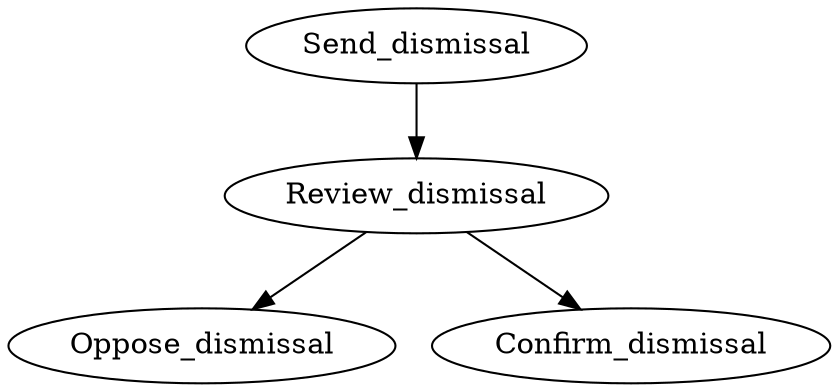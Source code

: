 

digraph {
    Send_dismissal -> Review_dismissal
    Review_dismissal -> Oppose_dismissal
    Review_dismissal -> Confirm_dismissal
}